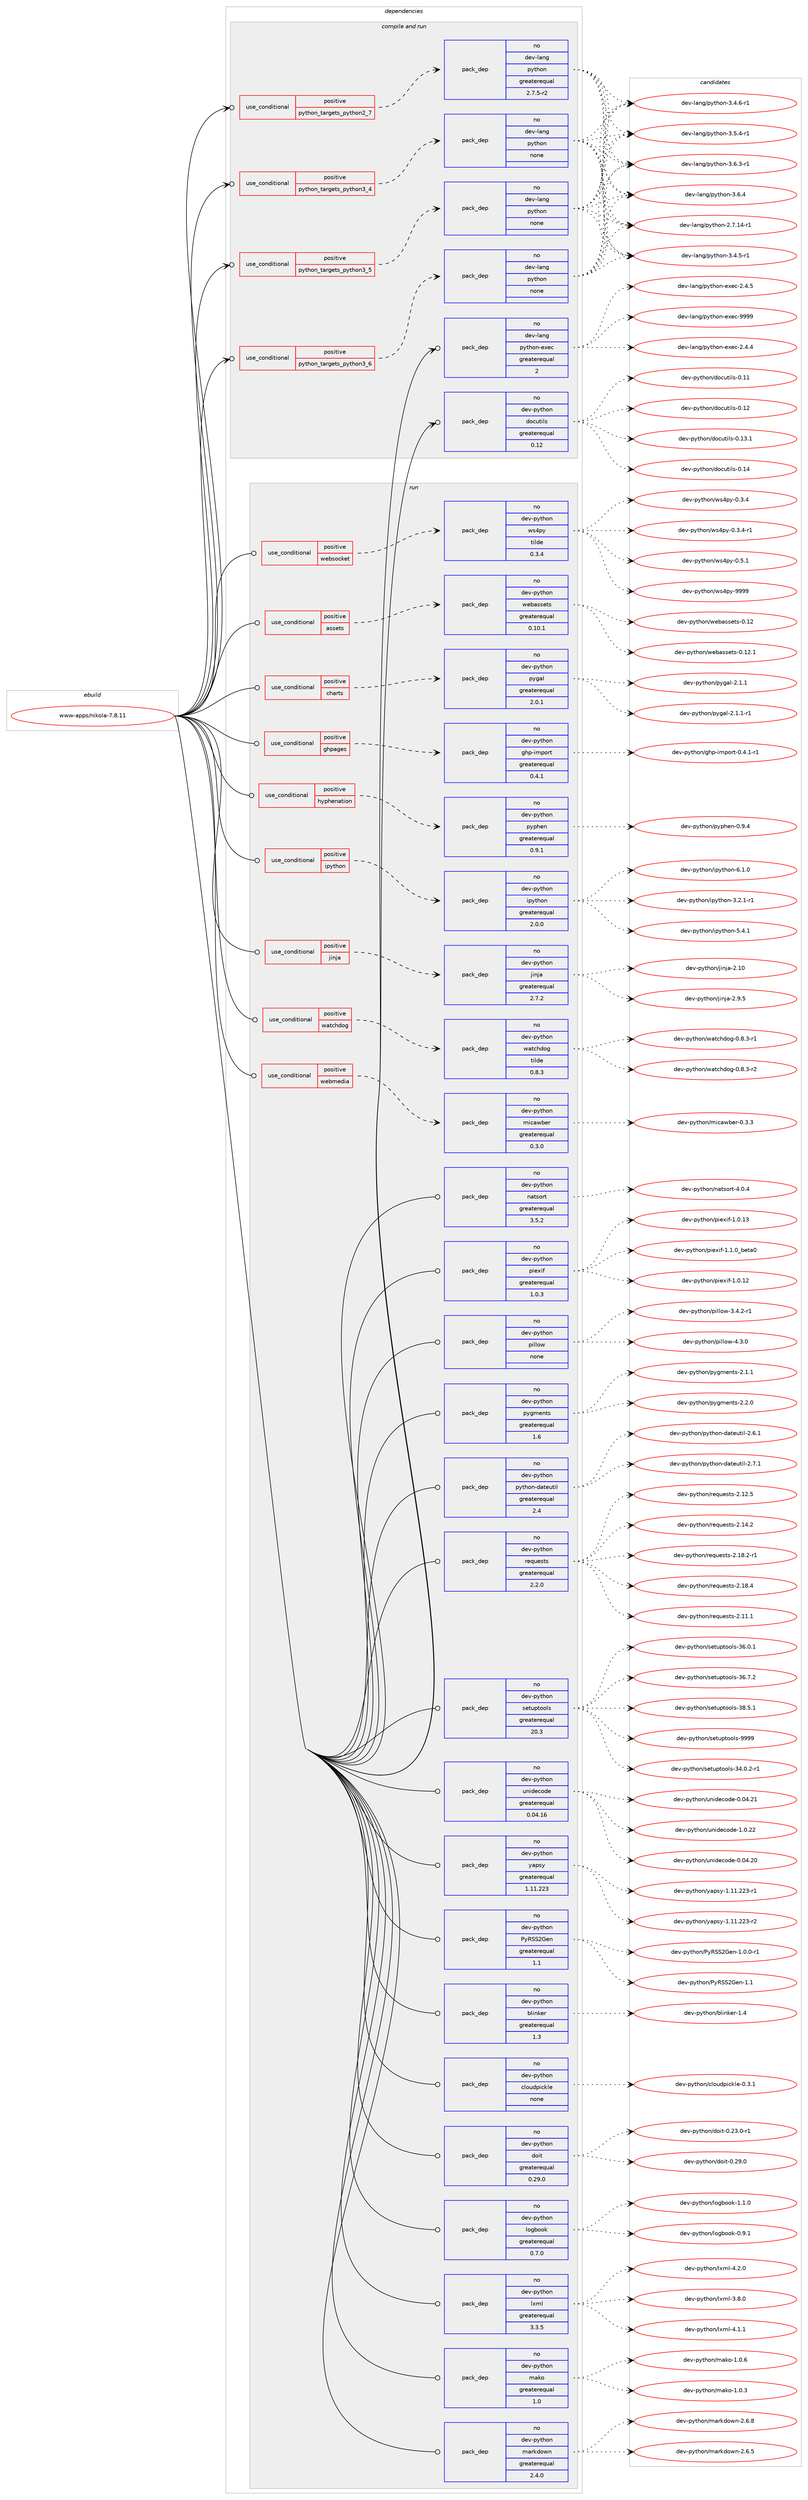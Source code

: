 digraph prolog {

# *************
# Graph options
# *************

newrank=true;
concentrate=true;
compound=true;
graph [rankdir=LR,fontname=Helvetica,fontsize=10,ranksep=1.5];#, ranksep=2.5, nodesep=0.2];
edge  [arrowhead=vee];
node  [fontname=Helvetica,fontsize=10];

# **********
# The ebuild
# **********

subgraph cluster_leftcol {
color=gray;
rank=same;
label=<<i>ebuild</i>>;
id [label="www-apps/nikola-7.8.11", color=red, width=4, href="../www-apps/nikola-7.8.11.svg"];
}

# ****************
# The dependencies
# ****************

subgraph cluster_midcol {
color=gray;
label=<<i>dependencies</i>>;
subgraph cluster_compile {
fillcolor="#eeeeee";
style=filled;
label=<<i>compile</i>>;
}
subgraph cluster_compileandrun {
fillcolor="#eeeeee";
style=filled;
label=<<i>compile and run</i>>;
subgraph cond813 {
dependency7342 [label=<<TABLE BORDER="0" CELLBORDER="1" CELLSPACING="0" CELLPADDING="4"><TR><TD ROWSPAN="3" CELLPADDING="10">use_conditional</TD></TR><TR><TD>positive</TD></TR><TR><TD>python_targets_python2_7</TD></TR></TABLE>>, shape=none, color=red];
subgraph pack6453 {
dependency7343 [label=<<TABLE BORDER="0" CELLBORDER="1" CELLSPACING="0" CELLPADDING="4" WIDTH="220"><TR><TD ROWSPAN="6" CELLPADDING="30">pack_dep</TD></TR><TR><TD WIDTH="110">no</TD></TR><TR><TD>dev-lang</TD></TR><TR><TD>python</TD></TR><TR><TD>greaterequal</TD></TR><TR><TD>2.7.5-r2</TD></TR></TABLE>>, shape=none, color=blue];
}
dependency7342:e -> dependency7343:w [weight=20,style="dashed",arrowhead="vee"];
}
id:e -> dependency7342:w [weight=20,style="solid",arrowhead="odotvee"];
subgraph cond814 {
dependency7344 [label=<<TABLE BORDER="0" CELLBORDER="1" CELLSPACING="0" CELLPADDING="4"><TR><TD ROWSPAN="3" CELLPADDING="10">use_conditional</TD></TR><TR><TD>positive</TD></TR><TR><TD>python_targets_python3_4</TD></TR></TABLE>>, shape=none, color=red];
subgraph pack6454 {
dependency7345 [label=<<TABLE BORDER="0" CELLBORDER="1" CELLSPACING="0" CELLPADDING="4" WIDTH="220"><TR><TD ROWSPAN="6" CELLPADDING="30">pack_dep</TD></TR><TR><TD WIDTH="110">no</TD></TR><TR><TD>dev-lang</TD></TR><TR><TD>python</TD></TR><TR><TD>none</TD></TR><TR><TD></TD></TR></TABLE>>, shape=none, color=blue];
}
dependency7344:e -> dependency7345:w [weight=20,style="dashed",arrowhead="vee"];
}
id:e -> dependency7344:w [weight=20,style="solid",arrowhead="odotvee"];
subgraph cond815 {
dependency7346 [label=<<TABLE BORDER="0" CELLBORDER="1" CELLSPACING="0" CELLPADDING="4"><TR><TD ROWSPAN="3" CELLPADDING="10">use_conditional</TD></TR><TR><TD>positive</TD></TR><TR><TD>python_targets_python3_5</TD></TR></TABLE>>, shape=none, color=red];
subgraph pack6455 {
dependency7347 [label=<<TABLE BORDER="0" CELLBORDER="1" CELLSPACING="0" CELLPADDING="4" WIDTH="220"><TR><TD ROWSPAN="6" CELLPADDING="30">pack_dep</TD></TR><TR><TD WIDTH="110">no</TD></TR><TR><TD>dev-lang</TD></TR><TR><TD>python</TD></TR><TR><TD>none</TD></TR><TR><TD></TD></TR></TABLE>>, shape=none, color=blue];
}
dependency7346:e -> dependency7347:w [weight=20,style="dashed",arrowhead="vee"];
}
id:e -> dependency7346:w [weight=20,style="solid",arrowhead="odotvee"];
subgraph cond816 {
dependency7348 [label=<<TABLE BORDER="0" CELLBORDER="1" CELLSPACING="0" CELLPADDING="4"><TR><TD ROWSPAN="3" CELLPADDING="10">use_conditional</TD></TR><TR><TD>positive</TD></TR><TR><TD>python_targets_python3_6</TD></TR></TABLE>>, shape=none, color=red];
subgraph pack6456 {
dependency7349 [label=<<TABLE BORDER="0" CELLBORDER="1" CELLSPACING="0" CELLPADDING="4" WIDTH="220"><TR><TD ROWSPAN="6" CELLPADDING="30">pack_dep</TD></TR><TR><TD WIDTH="110">no</TD></TR><TR><TD>dev-lang</TD></TR><TR><TD>python</TD></TR><TR><TD>none</TD></TR><TR><TD></TD></TR></TABLE>>, shape=none, color=blue];
}
dependency7348:e -> dependency7349:w [weight=20,style="dashed",arrowhead="vee"];
}
id:e -> dependency7348:w [weight=20,style="solid",arrowhead="odotvee"];
subgraph pack6457 {
dependency7350 [label=<<TABLE BORDER="0" CELLBORDER="1" CELLSPACING="0" CELLPADDING="4" WIDTH="220"><TR><TD ROWSPAN="6" CELLPADDING="30">pack_dep</TD></TR><TR><TD WIDTH="110">no</TD></TR><TR><TD>dev-lang</TD></TR><TR><TD>python-exec</TD></TR><TR><TD>greaterequal</TD></TR><TR><TD>2</TD></TR></TABLE>>, shape=none, color=blue];
}
id:e -> dependency7350:w [weight=20,style="solid",arrowhead="odotvee"];
subgraph pack6458 {
dependency7351 [label=<<TABLE BORDER="0" CELLBORDER="1" CELLSPACING="0" CELLPADDING="4" WIDTH="220"><TR><TD ROWSPAN="6" CELLPADDING="30">pack_dep</TD></TR><TR><TD WIDTH="110">no</TD></TR><TR><TD>dev-python</TD></TR><TR><TD>docutils</TD></TR><TR><TD>greaterequal</TD></TR><TR><TD>0.12</TD></TR></TABLE>>, shape=none, color=blue];
}
id:e -> dependency7351:w [weight=20,style="solid",arrowhead="odotvee"];
}
subgraph cluster_run {
fillcolor="#eeeeee";
style=filled;
label=<<i>run</i>>;
subgraph cond817 {
dependency7352 [label=<<TABLE BORDER="0" CELLBORDER="1" CELLSPACING="0" CELLPADDING="4"><TR><TD ROWSPAN="3" CELLPADDING="10">use_conditional</TD></TR><TR><TD>positive</TD></TR><TR><TD>assets</TD></TR></TABLE>>, shape=none, color=red];
subgraph pack6459 {
dependency7353 [label=<<TABLE BORDER="0" CELLBORDER="1" CELLSPACING="0" CELLPADDING="4" WIDTH="220"><TR><TD ROWSPAN="6" CELLPADDING="30">pack_dep</TD></TR><TR><TD WIDTH="110">no</TD></TR><TR><TD>dev-python</TD></TR><TR><TD>webassets</TD></TR><TR><TD>greaterequal</TD></TR><TR><TD>0.10.1</TD></TR></TABLE>>, shape=none, color=blue];
}
dependency7352:e -> dependency7353:w [weight=20,style="dashed",arrowhead="vee"];
}
id:e -> dependency7352:w [weight=20,style="solid",arrowhead="odot"];
subgraph cond818 {
dependency7354 [label=<<TABLE BORDER="0" CELLBORDER="1" CELLSPACING="0" CELLPADDING="4"><TR><TD ROWSPAN="3" CELLPADDING="10">use_conditional</TD></TR><TR><TD>positive</TD></TR><TR><TD>charts</TD></TR></TABLE>>, shape=none, color=red];
subgraph pack6460 {
dependency7355 [label=<<TABLE BORDER="0" CELLBORDER="1" CELLSPACING="0" CELLPADDING="4" WIDTH="220"><TR><TD ROWSPAN="6" CELLPADDING="30">pack_dep</TD></TR><TR><TD WIDTH="110">no</TD></TR><TR><TD>dev-python</TD></TR><TR><TD>pygal</TD></TR><TR><TD>greaterequal</TD></TR><TR><TD>2.0.1</TD></TR></TABLE>>, shape=none, color=blue];
}
dependency7354:e -> dependency7355:w [weight=20,style="dashed",arrowhead="vee"];
}
id:e -> dependency7354:w [weight=20,style="solid",arrowhead="odot"];
subgraph cond819 {
dependency7356 [label=<<TABLE BORDER="0" CELLBORDER="1" CELLSPACING="0" CELLPADDING="4"><TR><TD ROWSPAN="3" CELLPADDING="10">use_conditional</TD></TR><TR><TD>positive</TD></TR><TR><TD>ghpages</TD></TR></TABLE>>, shape=none, color=red];
subgraph pack6461 {
dependency7357 [label=<<TABLE BORDER="0" CELLBORDER="1" CELLSPACING="0" CELLPADDING="4" WIDTH="220"><TR><TD ROWSPAN="6" CELLPADDING="30">pack_dep</TD></TR><TR><TD WIDTH="110">no</TD></TR><TR><TD>dev-python</TD></TR><TR><TD>ghp-import</TD></TR><TR><TD>greaterequal</TD></TR><TR><TD>0.4.1</TD></TR></TABLE>>, shape=none, color=blue];
}
dependency7356:e -> dependency7357:w [weight=20,style="dashed",arrowhead="vee"];
}
id:e -> dependency7356:w [weight=20,style="solid",arrowhead="odot"];
subgraph cond820 {
dependency7358 [label=<<TABLE BORDER="0" CELLBORDER="1" CELLSPACING="0" CELLPADDING="4"><TR><TD ROWSPAN="3" CELLPADDING="10">use_conditional</TD></TR><TR><TD>positive</TD></TR><TR><TD>hyphenation</TD></TR></TABLE>>, shape=none, color=red];
subgraph pack6462 {
dependency7359 [label=<<TABLE BORDER="0" CELLBORDER="1" CELLSPACING="0" CELLPADDING="4" WIDTH="220"><TR><TD ROWSPAN="6" CELLPADDING="30">pack_dep</TD></TR><TR><TD WIDTH="110">no</TD></TR><TR><TD>dev-python</TD></TR><TR><TD>pyphen</TD></TR><TR><TD>greaterequal</TD></TR><TR><TD>0.9.1</TD></TR></TABLE>>, shape=none, color=blue];
}
dependency7358:e -> dependency7359:w [weight=20,style="dashed",arrowhead="vee"];
}
id:e -> dependency7358:w [weight=20,style="solid",arrowhead="odot"];
subgraph cond821 {
dependency7360 [label=<<TABLE BORDER="0" CELLBORDER="1" CELLSPACING="0" CELLPADDING="4"><TR><TD ROWSPAN="3" CELLPADDING="10">use_conditional</TD></TR><TR><TD>positive</TD></TR><TR><TD>ipython</TD></TR></TABLE>>, shape=none, color=red];
subgraph pack6463 {
dependency7361 [label=<<TABLE BORDER="0" CELLBORDER="1" CELLSPACING="0" CELLPADDING="4" WIDTH="220"><TR><TD ROWSPAN="6" CELLPADDING="30">pack_dep</TD></TR><TR><TD WIDTH="110">no</TD></TR><TR><TD>dev-python</TD></TR><TR><TD>ipython</TD></TR><TR><TD>greaterequal</TD></TR><TR><TD>2.0.0</TD></TR></TABLE>>, shape=none, color=blue];
}
dependency7360:e -> dependency7361:w [weight=20,style="dashed",arrowhead="vee"];
}
id:e -> dependency7360:w [weight=20,style="solid",arrowhead="odot"];
subgraph cond822 {
dependency7362 [label=<<TABLE BORDER="0" CELLBORDER="1" CELLSPACING="0" CELLPADDING="4"><TR><TD ROWSPAN="3" CELLPADDING="10">use_conditional</TD></TR><TR><TD>positive</TD></TR><TR><TD>jinja</TD></TR></TABLE>>, shape=none, color=red];
subgraph pack6464 {
dependency7363 [label=<<TABLE BORDER="0" CELLBORDER="1" CELLSPACING="0" CELLPADDING="4" WIDTH="220"><TR><TD ROWSPAN="6" CELLPADDING="30">pack_dep</TD></TR><TR><TD WIDTH="110">no</TD></TR><TR><TD>dev-python</TD></TR><TR><TD>jinja</TD></TR><TR><TD>greaterequal</TD></TR><TR><TD>2.7.2</TD></TR></TABLE>>, shape=none, color=blue];
}
dependency7362:e -> dependency7363:w [weight=20,style="dashed",arrowhead="vee"];
}
id:e -> dependency7362:w [weight=20,style="solid",arrowhead="odot"];
subgraph cond823 {
dependency7364 [label=<<TABLE BORDER="0" CELLBORDER="1" CELLSPACING="0" CELLPADDING="4"><TR><TD ROWSPAN="3" CELLPADDING="10">use_conditional</TD></TR><TR><TD>positive</TD></TR><TR><TD>watchdog</TD></TR></TABLE>>, shape=none, color=red];
subgraph pack6465 {
dependency7365 [label=<<TABLE BORDER="0" CELLBORDER="1" CELLSPACING="0" CELLPADDING="4" WIDTH="220"><TR><TD ROWSPAN="6" CELLPADDING="30">pack_dep</TD></TR><TR><TD WIDTH="110">no</TD></TR><TR><TD>dev-python</TD></TR><TR><TD>watchdog</TD></TR><TR><TD>tilde</TD></TR><TR><TD>0.8.3</TD></TR></TABLE>>, shape=none, color=blue];
}
dependency7364:e -> dependency7365:w [weight=20,style="dashed",arrowhead="vee"];
}
id:e -> dependency7364:w [weight=20,style="solid",arrowhead="odot"];
subgraph cond824 {
dependency7366 [label=<<TABLE BORDER="0" CELLBORDER="1" CELLSPACING="0" CELLPADDING="4"><TR><TD ROWSPAN="3" CELLPADDING="10">use_conditional</TD></TR><TR><TD>positive</TD></TR><TR><TD>webmedia</TD></TR></TABLE>>, shape=none, color=red];
subgraph pack6466 {
dependency7367 [label=<<TABLE BORDER="0" CELLBORDER="1" CELLSPACING="0" CELLPADDING="4" WIDTH="220"><TR><TD ROWSPAN="6" CELLPADDING="30">pack_dep</TD></TR><TR><TD WIDTH="110">no</TD></TR><TR><TD>dev-python</TD></TR><TR><TD>micawber</TD></TR><TR><TD>greaterequal</TD></TR><TR><TD>0.3.0</TD></TR></TABLE>>, shape=none, color=blue];
}
dependency7366:e -> dependency7367:w [weight=20,style="dashed",arrowhead="vee"];
}
id:e -> dependency7366:w [weight=20,style="solid",arrowhead="odot"];
subgraph cond825 {
dependency7368 [label=<<TABLE BORDER="0" CELLBORDER="1" CELLSPACING="0" CELLPADDING="4"><TR><TD ROWSPAN="3" CELLPADDING="10">use_conditional</TD></TR><TR><TD>positive</TD></TR><TR><TD>websocket</TD></TR></TABLE>>, shape=none, color=red];
subgraph pack6467 {
dependency7369 [label=<<TABLE BORDER="0" CELLBORDER="1" CELLSPACING="0" CELLPADDING="4" WIDTH="220"><TR><TD ROWSPAN="6" CELLPADDING="30">pack_dep</TD></TR><TR><TD WIDTH="110">no</TD></TR><TR><TD>dev-python</TD></TR><TR><TD>ws4py</TD></TR><TR><TD>tilde</TD></TR><TR><TD>0.3.4</TD></TR></TABLE>>, shape=none, color=blue];
}
dependency7368:e -> dependency7369:w [weight=20,style="dashed",arrowhead="vee"];
}
id:e -> dependency7368:w [weight=20,style="solid",arrowhead="odot"];
subgraph pack6468 {
dependency7370 [label=<<TABLE BORDER="0" CELLBORDER="1" CELLSPACING="0" CELLPADDING="4" WIDTH="220"><TR><TD ROWSPAN="6" CELLPADDING="30">pack_dep</TD></TR><TR><TD WIDTH="110">no</TD></TR><TR><TD>dev-python</TD></TR><TR><TD>PyRSS2Gen</TD></TR><TR><TD>greaterequal</TD></TR><TR><TD>1.1</TD></TR></TABLE>>, shape=none, color=blue];
}
id:e -> dependency7370:w [weight=20,style="solid",arrowhead="odot"];
subgraph pack6469 {
dependency7371 [label=<<TABLE BORDER="0" CELLBORDER="1" CELLSPACING="0" CELLPADDING="4" WIDTH="220"><TR><TD ROWSPAN="6" CELLPADDING="30">pack_dep</TD></TR><TR><TD WIDTH="110">no</TD></TR><TR><TD>dev-python</TD></TR><TR><TD>blinker</TD></TR><TR><TD>greaterequal</TD></TR><TR><TD>1.3</TD></TR></TABLE>>, shape=none, color=blue];
}
id:e -> dependency7371:w [weight=20,style="solid",arrowhead="odot"];
subgraph pack6470 {
dependency7372 [label=<<TABLE BORDER="0" CELLBORDER="1" CELLSPACING="0" CELLPADDING="4" WIDTH="220"><TR><TD ROWSPAN="6" CELLPADDING="30">pack_dep</TD></TR><TR><TD WIDTH="110">no</TD></TR><TR><TD>dev-python</TD></TR><TR><TD>cloudpickle</TD></TR><TR><TD>none</TD></TR><TR><TD></TD></TR></TABLE>>, shape=none, color=blue];
}
id:e -> dependency7372:w [weight=20,style="solid",arrowhead="odot"];
subgraph pack6471 {
dependency7373 [label=<<TABLE BORDER="0" CELLBORDER="1" CELLSPACING="0" CELLPADDING="4" WIDTH="220"><TR><TD ROWSPAN="6" CELLPADDING="30">pack_dep</TD></TR><TR><TD WIDTH="110">no</TD></TR><TR><TD>dev-python</TD></TR><TR><TD>doit</TD></TR><TR><TD>greaterequal</TD></TR><TR><TD>0.29.0</TD></TR></TABLE>>, shape=none, color=blue];
}
id:e -> dependency7373:w [weight=20,style="solid",arrowhead="odot"];
subgraph pack6472 {
dependency7374 [label=<<TABLE BORDER="0" CELLBORDER="1" CELLSPACING="0" CELLPADDING="4" WIDTH="220"><TR><TD ROWSPAN="6" CELLPADDING="30">pack_dep</TD></TR><TR><TD WIDTH="110">no</TD></TR><TR><TD>dev-python</TD></TR><TR><TD>logbook</TD></TR><TR><TD>greaterequal</TD></TR><TR><TD>0.7.0</TD></TR></TABLE>>, shape=none, color=blue];
}
id:e -> dependency7374:w [weight=20,style="solid",arrowhead="odot"];
subgraph pack6473 {
dependency7375 [label=<<TABLE BORDER="0" CELLBORDER="1" CELLSPACING="0" CELLPADDING="4" WIDTH="220"><TR><TD ROWSPAN="6" CELLPADDING="30">pack_dep</TD></TR><TR><TD WIDTH="110">no</TD></TR><TR><TD>dev-python</TD></TR><TR><TD>lxml</TD></TR><TR><TD>greaterequal</TD></TR><TR><TD>3.3.5</TD></TR></TABLE>>, shape=none, color=blue];
}
id:e -> dependency7375:w [weight=20,style="solid",arrowhead="odot"];
subgraph pack6474 {
dependency7376 [label=<<TABLE BORDER="0" CELLBORDER="1" CELLSPACING="0" CELLPADDING="4" WIDTH="220"><TR><TD ROWSPAN="6" CELLPADDING="30">pack_dep</TD></TR><TR><TD WIDTH="110">no</TD></TR><TR><TD>dev-python</TD></TR><TR><TD>mako</TD></TR><TR><TD>greaterequal</TD></TR><TR><TD>1.0</TD></TR></TABLE>>, shape=none, color=blue];
}
id:e -> dependency7376:w [weight=20,style="solid",arrowhead="odot"];
subgraph pack6475 {
dependency7377 [label=<<TABLE BORDER="0" CELLBORDER="1" CELLSPACING="0" CELLPADDING="4" WIDTH="220"><TR><TD ROWSPAN="6" CELLPADDING="30">pack_dep</TD></TR><TR><TD WIDTH="110">no</TD></TR><TR><TD>dev-python</TD></TR><TR><TD>markdown</TD></TR><TR><TD>greaterequal</TD></TR><TR><TD>2.4.0</TD></TR></TABLE>>, shape=none, color=blue];
}
id:e -> dependency7377:w [weight=20,style="solid",arrowhead="odot"];
subgraph pack6476 {
dependency7378 [label=<<TABLE BORDER="0" CELLBORDER="1" CELLSPACING="0" CELLPADDING="4" WIDTH="220"><TR><TD ROWSPAN="6" CELLPADDING="30">pack_dep</TD></TR><TR><TD WIDTH="110">no</TD></TR><TR><TD>dev-python</TD></TR><TR><TD>natsort</TD></TR><TR><TD>greaterequal</TD></TR><TR><TD>3.5.2</TD></TR></TABLE>>, shape=none, color=blue];
}
id:e -> dependency7378:w [weight=20,style="solid",arrowhead="odot"];
subgraph pack6477 {
dependency7379 [label=<<TABLE BORDER="0" CELLBORDER="1" CELLSPACING="0" CELLPADDING="4" WIDTH="220"><TR><TD ROWSPAN="6" CELLPADDING="30">pack_dep</TD></TR><TR><TD WIDTH="110">no</TD></TR><TR><TD>dev-python</TD></TR><TR><TD>piexif</TD></TR><TR><TD>greaterequal</TD></TR><TR><TD>1.0.3</TD></TR></TABLE>>, shape=none, color=blue];
}
id:e -> dependency7379:w [weight=20,style="solid",arrowhead="odot"];
subgraph pack6478 {
dependency7380 [label=<<TABLE BORDER="0" CELLBORDER="1" CELLSPACING="0" CELLPADDING="4" WIDTH="220"><TR><TD ROWSPAN="6" CELLPADDING="30">pack_dep</TD></TR><TR><TD WIDTH="110">no</TD></TR><TR><TD>dev-python</TD></TR><TR><TD>pillow</TD></TR><TR><TD>none</TD></TR><TR><TD></TD></TR></TABLE>>, shape=none, color=blue];
}
id:e -> dependency7380:w [weight=20,style="solid",arrowhead="odot"];
subgraph pack6479 {
dependency7381 [label=<<TABLE BORDER="0" CELLBORDER="1" CELLSPACING="0" CELLPADDING="4" WIDTH="220"><TR><TD ROWSPAN="6" CELLPADDING="30">pack_dep</TD></TR><TR><TD WIDTH="110">no</TD></TR><TR><TD>dev-python</TD></TR><TR><TD>pygments</TD></TR><TR><TD>greaterequal</TD></TR><TR><TD>1.6</TD></TR></TABLE>>, shape=none, color=blue];
}
id:e -> dependency7381:w [weight=20,style="solid",arrowhead="odot"];
subgraph pack6480 {
dependency7382 [label=<<TABLE BORDER="0" CELLBORDER="1" CELLSPACING="0" CELLPADDING="4" WIDTH="220"><TR><TD ROWSPAN="6" CELLPADDING="30">pack_dep</TD></TR><TR><TD WIDTH="110">no</TD></TR><TR><TD>dev-python</TD></TR><TR><TD>python-dateutil</TD></TR><TR><TD>greaterequal</TD></TR><TR><TD>2.4</TD></TR></TABLE>>, shape=none, color=blue];
}
id:e -> dependency7382:w [weight=20,style="solid",arrowhead="odot"];
subgraph pack6481 {
dependency7383 [label=<<TABLE BORDER="0" CELLBORDER="1" CELLSPACING="0" CELLPADDING="4" WIDTH="220"><TR><TD ROWSPAN="6" CELLPADDING="30">pack_dep</TD></TR><TR><TD WIDTH="110">no</TD></TR><TR><TD>dev-python</TD></TR><TR><TD>requests</TD></TR><TR><TD>greaterequal</TD></TR><TR><TD>2.2.0</TD></TR></TABLE>>, shape=none, color=blue];
}
id:e -> dependency7383:w [weight=20,style="solid",arrowhead="odot"];
subgraph pack6482 {
dependency7384 [label=<<TABLE BORDER="0" CELLBORDER="1" CELLSPACING="0" CELLPADDING="4" WIDTH="220"><TR><TD ROWSPAN="6" CELLPADDING="30">pack_dep</TD></TR><TR><TD WIDTH="110">no</TD></TR><TR><TD>dev-python</TD></TR><TR><TD>setuptools</TD></TR><TR><TD>greaterequal</TD></TR><TR><TD>20.3</TD></TR></TABLE>>, shape=none, color=blue];
}
id:e -> dependency7384:w [weight=20,style="solid",arrowhead="odot"];
subgraph pack6483 {
dependency7385 [label=<<TABLE BORDER="0" CELLBORDER="1" CELLSPACING="0" CELLPADDING="4" WIDTH="220"><TR><TD ROWSPAN="6" CELLPADDING="30">pack_dep</TD></TR><TR><TD WIDTH="110">no</TD></TR><TR><TD>dev-python</TD></TR><TR><TD>unidecode</TD></TR><TR><TD>greaterequal</TD></TR><TR><TD>0.04.16</TD></TR></TABLE>>, shape=none, color=blue];
}
id:e -> dependency7385:w [weight=20,style="solid",arrowhead="odot"];
subgraph pack6484 {
dependency7386 [label=<<TABLE BORDER="0" CELLBORDER="1" CELLSPACING="0" CELLPADDING="4" WIDTH="220"><TR><TD ROWSPAN="6" CELLPADDING="30">pack_dep</TD></TR><TR><TD WIDTH="110">no</TD></TR><TR><TD>dev-python</TD></TR><TR><TD>yapsy</TD></TR><TR><TD>greaterequal</TD></TR><TR><TD>1.11.223</TD></TR></TABLE>>, shape=none, color=blue];
}
id:e -> dependency7386:w [weight=20,style="solid",arrowhead="odot"];
}
}

# **************
# The candidates
# **************

subgraph cluster_choices {
rank=same;
color=gray;
label=<<i>candidates</i>>;

subgraph choice6453 {
color=black;
nodesep=1;
choice100101118451089711010347112121116104111110455046554649524511449 [label="dev-lang/python-2.7.14-r1", color=red, width=4,href="../dev-lang/python-2.7.14-r1.svg"];
choice1001011184510897110103471121211161041111104551465246534511449 [label="dev-lang/python-3.4.5-r1", color=red, width=4,href="../dev-lang/python-3.4.5-r1.svg"];
choice1001011184510897110103471121211161041111104551465246544511449 [label="dev-lang/python-3.4.6-r1", color=red, width=4,href="../dev-lang/python-3.4.6-r1.svg"];
choice1001011184510897110103471121211161041111104551465346524511449 [label="dev-lang/python-3.5.4-r1", color=red, width=4,href="../dev-lang/python-3.5.4-r1.svg"];
choice1001011184510897110103471121211161041111104551465446514511449 [label="dev-lang/python-3.6.3-r1", color=red, width=4,href="../dev-lang/python-3.6.3-r1.svg"];
choice100101118451089711010347112121116104111110455146544652 [label="dev-lang/python-3.6.4", color=red, width=4,href="../dev-lang/python-3.6.4.svg"];
dependency7343:e -> choice100101118451089711010347112121116104111110455046554649524511449:w [style=dotted,weight="100"];
dependency7343:e -> choice1001011184510897110103471121211161041111104551465246534511449:w [style=dotted,weight="100"];
dependency7343:e -> choice1001011184510897110103471121211161041111104551465246544511449:w [style=dotted,weight="100"];
dependency7343:e -> choice1001011184510897110103471121211161041111104551465346524511449:w [style=dotted,weight="100"];
dependency7343:e -> choice1001011184510897110103471121211161041111104551465446514511449:w [style=dotted,weight="100"];
dependency7343:e -> choice100101118451089711010347112121116104111110455146544652:w [style=dotted,weight="100"];
}
subgraph choice6454 {
color=black;
nodesep=1;
choice100101118451089711010347112121116104111110455046554649524511449 [label="dev-lang/python-2.7.14-r1", color=red, width=4,href="../dev-lang/python-2.7.14-r1.svg"];
choice1001011184510897110103471121211161041111104551465246534511449 [label="dev-lang/python-3.4.5-r1", color=red, width=4,href="../dev-lang/python-3.4.5-r1.svg"];
choice1001011184510897110103471121211161041111104551465246544511449 [label="dev-lang/python-3.4.6-r1", color=red, width=4,href="../dev-lang/python-3.4.6-r1.svg"];
choice1001011184510897110103471121211161041111104551465346524511449 [label="dev-lang/python-3.5.4-r1", color=red, width=4,href="../dev-lang/python-3.5.4-r1.svg"];
choice1001011184510897110103471121211161041111104551465446514511449 [label="dev-lang/python-3.6.3-r1", color=red, width=4,href="../dev-lang/python-3.6.3-r1.svg"];
choice100101118451089711010347112121116104111110455146544652 [label="dev-lang/python-3.6.4", color=red, width=4,href="../dev-lang/python-3.6.4.svg"];
dependency7345:e -> choice100101118451089711010347112121116104111110455046554649524511449:w [style=dotted,weight="100"];
dependency7345:e -> choice1001011184510897110103471121211161041111104551465246534511449:w [style=dotted,weight="100"];
dependency7345:e -> choice1001011184510897110103471121211161041111104551465246544511449:w [style=dotted,weight="100"];
dependency7345:e -> choice1001011184510897110103471121211161041111104551465346524511449:w [style=dotted,weight="100"];
dependency7345:e -> choice1001011184510897110103471121211161041111104551465446514511449:w [style=dotted,weight="100"];
dependency7345:e -> choice100101118451089711010347112121116104111110455146544652:w [style=dotted,weight="100"];
}
subgraph choice6455 {
color=black;
nodesep=1;
choice100101118451089711010347112121116104111110455046554649524511449 [label="dev-lang/python-2.7.14-r1", color=red, width=4,href="../dev-lang/python-2.7.14-r1.svg"];
choice1001011184510897110103471121211161041111104551465246534511449 [label="dev-lang/python-3.4.5-r1", color=red, width=4,href="../dev-lang/python-3.4.5-r1.svg"];
choice1001011184510897110103471121211161041111104551465246544511449 [label="dev-lang/python-3.4.6-r1", color=red, width=4,href="../dev-lang/python-3.4.6-r1.svg"];
choice1001011184510897110103471121211161041111104551465346524511449 [label="dev-lang/python-3.5.4-r1", color=red, width=4,href="../dev-lang/python-3.5.4-r1.svg"];
choice1001011184510897110103471121211161041111104551465446514511449 [label="dev-lang/python-3.6.3-r1", color=red, width=4,href="../dev-lang/python-3.6.3-r1.svg"];
choice100101118451089711010347112121116104111110455146544652 [label="dev-lang/python-3.6.4", color=red, width=4,href="../dev-lang/python-3.6.4.svg"];
dependency7347:e -> choice100101118451089711010347112121116104111110455046554649524511449:w [style=dotted,weight="100"];
dependency7347:e -> choice1001011184510897110103471121211161041111104551465246534511449:w [style=dotted,weight="100"];
dependency7347:e -> choice1001011184510897110103471121211161041111104551465246544511449:w [style=dotted,weight="100"];
dependency7347:e -> choice1001011184510897110103471121211161041111104551465346524511449:w [style=dotted,weight="100"];
dependency7347:e -> choice1001011184510897110103471121211161041111104551465446514511449:w [style=dotted,weight="100"];
dependency7347:e -> choice100101118451089711010347112121116104111110455146544652:w [style=dotted,weight="100"];
}
subgraph choice6456 {
color=black;
nodesep=1;
choice100101118451089711010347112121116104111110455046554649524511449 [label="dev-lang/python-2.7.14-r1", color=red, width=4,href="../dev-lang/python-2.7.14-r1.svg"];
choice1001011184510897110103471121211161041111104551465246534511449 [label="dev-lang/python-3.4.5-r1", color=red, width=4,href="../dev-lang/python-3.4.5-r1.svg"];
choice1001011184510897110103471121211161041111104551465246544511449 [label="dev-lang/python-3.4.6-r1", color=red, width=4,href="../dev-lang/python-3.4.6-r1.svg"];
choice1001011184510897110103471121211161041111104551465346524511449 [label="dev-lang/python-3.5.4-r1", color=red, width=4,href="../dev-lang/python-3.5.4-r1.svg"];
choice1001011184510897110103471121211161041111104551465446514511449 [label="dev-lang/python-3.6.3-r1", color=red, width=4,href="../dev-lang/python-3.6.3-r1.svg"];
choice100101118451089711010347112121116104111110455146544652 [label="dev-lang/python-3.6.4", color=red, width=4,href="../dev-lang/python-3.6.4.svg"];
dependency7349:e -> choice100101118451089711010347112121116104111110455046554649524511449:w [style=dotted,weight="100"];
dependency7349:e -> choice1001011184510897110103471121211161041111104551465246534511449:w [style=dotted,weight="100"];
dependency7349:e -> choice1001011184510897110103471121211161041111104551465246544511449:w [style=dotted,weight="100"];
dependency7349:e -> choice1001011184510897110103471121211161041111104551465346524511449:w [style=dotted,weight="100"];
dependency7349:e -> choice1001011184510897110103471121211161041111104551465446514511449:w [style=dotted,weight="100"];
dependency7349:e -> choice100101118451089711010347112121116104111110455146544652:w [style=dotted,weight="100"];
}
subgraph choice6457 {
color=black;
nodesep=1;
choice1001011184510897110103471121211161041111104510112010199455046524652 [label="dev-lang/python-exec-2.4.4", color=red, width=4,href="../dev-lang/python-exec-2.4.4.svg"];
choice1001011184510897110103471121211161041111104510112010199455046524653 [label="dev-lang/python-exec-2.4.5", color=red, width=4,href="../dev-lang/python-exec-2.4.5.svg"];
choice10010111845108971101034711212111610411111045101120101994557575757 [label="dev-lang/python-exec-9999", color=red, width=4,href="../dev-lang/python-exec-9999.svg"];
dependency7350:e -> choice1001011184510897110103471121211161041111104510112010199455046524652:w [style=dotted,weight="100"];
dependency7350:e -> choice1001011184510897110103471121211161041111104510112010199455046524653:w [style=dotted,weight="100"];
dependency7350:e -> choice10010111845108971101034711212111610411111045101120101994557575757:w [style=dotted,weight="100"];
}
subgraph choice6458 {
color=black;
nodesep=1;
choice1001011184511212111610411111047100111991171161051081154548464949 [label="dev-python/docutils-0.11", color=red, width=4,href="../dev-python/docutils-0.11.svg"];
choice1001011184511212111610411111047100111991171161051081154548464950 [label="dev-python/docutils-0.12", color=red, width=4,href="../dev-python/docutils-0.12.svg"];
choice10010111845112121116104111110471001119911711610510811545484649514649 [label="dev-python/docutils-0.13.1", color=red, width=4,href="../dev-python/docutils-0.13.1.svg"];
choice1001011184511212111610411111047100111991171161051081154548464952 [label="dev-python/docutils-0.14", color=red, width=4,href="../dev-python/docutils-0.14.svg"];
dependency7351:e -> choice1001011184511212111610411111047100111991171161051081154548464949:w [style=dotted,weight="100"];
dependency7351:e -> choice1001011184511212111610411111047100111991171161051081154548464950:w [style=dotted,weight="100"];
dependency7351:e -> choice10010111845112121116104111110471001119911711610510811545484649514649:w [style=dotted,weight="100"];
dependency7351:e -> choice1001011184511212111610411111047100111991171161051081154548464952:w [style=dotted,weight="100"];
}
subgraph choice6459 {
color=black;
nodesep=1;
choice100101118451121211161041111104711910198971151151011161154548464950 [label="dev-python/webassets-0.12", color=red, width=4,href="../dev-python/webassets-0.12.svg"];
choice1001011184511212111610411111047119101989711511510111611545484649504649 [label="dev-python/webassets-0.12.1", color=red, width=4,href="../dev-python/webassets-0.12.1.svg"];
dependency7353:e -> choice100101118451121211161041111104711910198971151151011161154548464950:w [style=dotted,weight="100"];
dependency7353:e -> choice1001011184511212111610411111047119101989711511510111611545484649504649:w [style=dotted,weight="100"];
}
subgraph choice6460 {
color=black;
nodesep=1;
choice100101118451121211161041111104711212110397108455046494649 [label="dev-python/pygal-2.1.1", color=red, width=4,href="../dev-python/pygal-2.1.1.svg"];
choice1001011184511212111610411111047112121103971084550464946494511449 [label="dev-python/pygal-2.1.1-r1", color=red, width=4,href="../dev-python/pygal-2.1.1-r1.svg"];
dependency7355:e -> choice100101118451121211161041111104711212110397108455046494649:w [style=dotted,weight="100"];
dependency7355:e -> choice1001011184511212111610411111047112121103971084550464946494511449:w [style=dotted,weight="100"];
}
subgraph choice6461 {
color=black;
nodesep=1;
choice1001011184511212111610411111047103104112451051091121111141164548465246494511449 [label="dev-python/ghp-import-0.4.1-r1", color=red, width=4,href="../dev-python/ghp-import-0.4.1-r1.svg"];
dependency7357:e -> choice1001011184511212111610411111047103104112451051091121111141164548465246494511449:w [style=dotted,weight="100"];
}
subgraph choice6462 {
color=black;
nodesep=1;
choice1001011184511212111610411111047112121112104101110454846574652 [label="dev-python/pyphen-0.9.4", color=red, width=4,href="../dev-python/pyphen-0.9.4.svg"];
dependency7359:e -> choice1001011184511212111610411111047112121112104101110454846574652:w [style=dotted,weight="100"];
}
subgraph choice6463 {
color=black;
nodesep=1;
choice10010111845112121116104111110471051121211161041111104551465046494511449 [label="dev-python/ipython-3.2.1-r1", color=red, width=4,href="../dev-python/ipython-3.2.1-r1.svg"];
choice1001011184511212111610411111047105112121116104111110455346524649 [label="dev-python/ipython-5.4.1", color=red, width=4,href="../dev-python/ipython-5.4.1.svg"];
choice1001011184511212111610411111047105112121116104111110455446494648 [label="dev-python/ipython-6.1.0", color=red, width=4,href="../dev-python/ipython-6.1.0.svg"];
dependency7361:e -> choice10010111845112121116104111110471051121211161041111104551465046494511449:w [style=dotted,weight="100"];
dependency7361:e -> choice1001011184511212111610411111047105112121116104111110455346524649:w [style=dotted,weight="100"];
dependency7361:e -> choice1001011184511212111610411111047105112121116104111110455446494648:w [style=dotted,weight="100"];
}
subgraph choice6464 {
color=black;
nodesep=1;
choice1001011184511212111610411111047106105110106974550464948 [label="dev-python/jinja-2.10", color=red, width=4,href="../dev-python/jinja-2.10.svg"];
choice100101118451121211161041111104710610511010697455046574653 [label="dev-python/jinja-2.9.5", color=red, width=4,href="../dev-python/jinja-2.9.5.svg"];
dependency7363:e -> choice1001011184511212111610411111047106105110106974550464948:w [style=dotted,weight="100"];
dependency7363:e -> choice100101118451121211161041111104710610511010697455046574653:w [style=dotted,weight="100"];
}
subgraph choice6465 {
color=black;
nodesep=1;
choice100101118451121211161041111104711997116991041001111034548465646514511449 [label="dev-python/watchdog-0.8.3-r1", color=red, width=4,href="../dev-python/watchdog-0.8.3-r1.svg"];
choice100101118451121211161041111104711997116991041001111034548465646514511450 [label="dev-python/watchdog-0.8.3-r2", color=red, width=4,href="../dev-python/watchdog-0.8.3-r2.svg"];
dependency7365:e -> choice100101118451121211161041111104711997116991041001111034548465646514511449:w [style=dotted,weight="100"];
dependency7365:e -> choice100101118451121211161041111104711997116991041001111034548465646514511450:w [style=dotted,weight="100"];
}
subgraph choice6466 {
color=black;
nodesep=1;
choice1001011184511212111610411111047109105999711998101114454846514651 [label="dev-python/micawber-0.3.3", color=red, width=4,href="../dev-python/micawber-0.3.3.svg"];
dependency7367:e -> choice1001011184511212111610411111047109105999711998101114454846514651:w [style=dotted,weight="100"];
}
subgraph choice6467 {
color=black;
nodesep=1;
choice100101118451121211161041111104711911552112121454846514652 [label="dev-python/ws4py-0.3.4", color=red, width=4,href="../dev-python/ws4py-0.3.4.svg"];
choice1001011184511212111610411111047119115521121214548465146524511449 [label="dev-python/ws4py-0.3.4-r1", color=red, width=4,href="../dev-python/ws4py-0.3.4-r1.svg"];
choice100101118451121211161041111104711911552112121454846534649 [label="dev-python/ws4py-0.5.1", color=red, width=4,href="../dev-python/ws4py-0.5.1.svg"];
choice1001011184511212111610411111047119115521121214557575757 [label="dev-python/ws4py-9999", color=red, width=4,href="../dev-python/ws4py-9999.svg"];
dependency7369:e -> choice100101118451121211161041111104711911552112121454846514652:w [style=dotted,weight="100"];
dependency7369:e -> choice1001011184511212111610411111047119115521121214548465146524511449:w [style=dotted,weight="100"];
dependency7369:e -> choice100101118451121211161041111104711911552112121454846534649:w [style=dotted,weight="100"];
dependency7369:e -> choice1001011184511212111610411111047119115521121214557575757:w [style=dotted,weight="100"];
}
subgraph choice6468 {
color=black;
nodesep=1;
choice10010111845112121116104111110478012182838350711011104549464846484511449 [label="dev-python/PyRSS2Gen-1.0.0-r1", color=red, width=4,href="../dev-python/PyRSS2Gen-1.0.0-r1.svg"];
choice100101118451121211161041111104780121828383507110111045494649 [label="dev-python/PyRSS2Gen-1.1", color=red, width=4,href="../dev-python/PyRSS2Gen-1.1.svg"];
dependency7370:e -> choice10010111845112121116104111110478012182838350711011104549464846484511449:w [style=dotted,weight="100"];
dependency7370:e -> choice100101118451121211161041111104780121828383507110111045494649:w [style=dotted,weight="100"];
}
subgraph choice6469 {
color=black;
nodesep=1;
choice10010111845112121116104111110479810810511010710111445494652 [label="dev-python/blinker-1.4", color=red, width=4,href="../dev-python/blinker-1.4.svg"];
dependency7371:e -> choice10010111845112121116104111110479810810511010710111445494652:w [style=dotted,weight="100"];
}
subgraph choice6470 {
color=black;
nodesep=1;
choice10010111845112121116104111110479910811111710011210599107108101454846514649 [label="dev-python/cloudpickle-0.3.1", color=red, width=4,href="../dev-python/cloudpickle-0.3.1.svg"];
dependency7372:e -> choice10010111845112121116104111110479910811111710011210599107108101454846514649:w [style=dotted,weight="100"];
}
subgraph choice6471 {
color=black;
nodesep=1;
choice1001011184511212111610411111047100111105116454846505146484511449 [label="dev-python/doit-0.23.0-r1", color=red, width=4,href="../dev-python/doit-0.23.0-r1.svg"];
choice100101118451121211161041111104710011110511645484650574648 [label="dev-python/doit-0.29.0", color=red, width=4,href="../dev-python/doit-0.29.0.svg"];
dependency7373:e -> choice1001011184511212111610411111047100111105116454846505146484511449:w [style=dotted,weight="100"];
dependency7373:e -> choice100101118451121211161041111104710011110511645484650574648:w [style=dotted,weight="100"];
}
subgraph choice6472 {
color=black;
nodesep=1;
choice100101118451121211161041111104710811110398111111107454846574649 [label="dev-python/logbook-0.9.1", color=red, width=4,href="../dev-python/logbook-0.9.1.svg"];
choice100101118451121211161041111104710811110398111111107454946494648 [label="dev-python/logbook-1.1.0", color=red, width=4,href="../dev-python/logbook-1.1.0.svg"];
dependency7374:e -> choice100101118451121211161041111104710811110398111111107454846574649:w [style=dotted,weight="100"];
dependency7374:e -> choice100101118451121211161041111104710811110398111111107454946494648:w [style=dotted,weight="100"];
}
subgraph choice6473 {
color=black;
nodesep=1;
choice1001011184511212111610411111047108120109108455146564648 [label="dev-python/lxml-3.8.0", color=red, width=4,href="../dev-python/lxml-3.8.0.svg"];
choice1001011184511212111610411111047108120109108455246494649 [label="dev-python/lxml-4.1.1", color=red, width=4,href="../dev-python/lxml-4.1.1.svg"];
choice1001011184511212111610411111047108120109108455246504648 [label="dev-python/lxml-4.2.0", color=red, width=4,href="../dev-python/lxml-4.2.0.svg"];
dependency7375:e -> choice1001011184511212111610411111047108120109108455146564648:w [style=dotted,weight="100"];
dependency7375:e -> choice1001011184511212111610411111047108120109108455246494649:w [style=dotted,weight="100"];
dependency7375:e -> choice1001011184511212111610411111047108120109108455246504648:w [style=dotted,weight="100"];
}
subgraph choice6474 {
color=black;
nodesep=1;
choice100101118451121211161041111104710997107111454946484651 [label="dev-python/mako-1.0.3", color=red, width=4,href="../dev-python/mako-1.0.3.svg"];
choice100101118451121211161041111104710997107111454946484654 [label="dev-python/mako-1.0.6", color=red, width=4,href="../dev-python/mako-1.0.6.svg"];
dependency7376:e -> choice100101118451121211161041111104710997107111454946484651:w [style=dotted,weight="100"];
dependency7376:e -> choice100101118451121211161041111104710997107111454946484654:w [style=dotted,weight="100"];
}
subgraph choice6475 {
color=black;
nodesep=1;
choice100101118451121211161041111104710997114107100111119110455046544653 [label="dev-python/markdown-2.6.5", color=red, width=4,href="../dev-python/markdown-2.6.5.svg"];
choice100101118451121211161041111104710997114107100111119110455046544656 [label="dev-python/markdown-2.6.8", color=red, width=4,href="../dev-python/markdown-2.6.8.svg"];
dependency7377:e -> choice100101118451121211161041111104710997114107100111119110455046544653:w [style=dotted,weight="100"];
dependency7377:e -> choice100101118451121211161041111104710997114107100111119110455046544656:w [style=dotted,weight="100"];
}
subgraph choice6476 {
color=black;
nodesep=1;
choice100101118451121211161041111104711097116115111114116455246484652 [label="dev-python/natsort-4.0.4", color=red, width=4,href="../dev-python/natsort-4.0.4.svg"];
dependency7378:e -> choice100101118451121211161041111104711097116115111114116455246484652:w [style=dotted,weight="100"];
}
subgraph choice6477 {
color=black;
nodesep=1;
choice100101118451121211161041111104711210510112010510245494648464950 [label="dev-python/piexif-1.0.12", color=red, width=4,href="../dev-python/piexif-1.0.12.svg"];
choice100101118451121211161041111104711210510112010510245494648464951 [label="dev-python/piexif-1.0.13", color=red, width=4,href="../dev-python/piexif-1.0.13.svg"];
choice100101118451121211161041111104711210510112010510245494649464895981011169748 [label="dev-python/piexif-1.1.0_beta0", color=red, width=4,href="../dev-python/piexif-1.1.0_beta0.svg"];
dependency7379:e -> choice100101118451121211161041111104711210510112010510245494648464950:w [style=dotted,weight="100"];
dependency7379:e -> choice100101118451121211161041111104711210510112010510245494648464951:w [style=dotted,weight="100"];
dependency7379:e -> choice100101118451121211161041111104711210510112010510245494649464895981011169748:w [style=dotted,weight="100"];
}
subgraph choice6478 {
color=black;
nodesep=1;
choice10010111845112121116104111110471121051081081111194551465246504511449 [label="dev-python/pillow-3.4.2-r1", color=red, width=4,href="../dev-python/pillow-3.4.2-r1.svg"];
choice1001011184511212111610411111047112105108108111119455246514648 [label="dev-python/pillow-4.3.0", color=red, width=4,href="../dev-python/pillow-4.3.0.svg"];
dependency7380:e -> choice10010111845112121116104111110471121051081081111194551465246504511449:w [style=dotted,weight="100"];
dependency7380:e -> choice1001011184511212111610411111047112105108108111119455246514648:w [style=dotted,weight="100"];
}
subgraph choice6479 {
color=black;
nodesep=1;
choice1001011184511212111610411111047112121103109101110116115455046494649 [label="dev-python/pygments-2.1.1", color=red, width=4,href="../dev-python/pygments-2.1.1.svg"];
choice1001011184511212111610411111047112121103109101110116115455046504648 [label="dev-python/pygments-2.2.0", color=red, width=4,href="../dev-python/pygments-2.2.0.svg"];
dependency7381:e -> choice1001011184511212111610411111047112121103109101110116115455046494649:w [style=dotted,weight="100"];
dependency7381:e -> choice1001011184511212111610411111047112121103109101110116115455046504648:w [style=dotted,weight="100"];
}
subgraph choice6480 {
color=black;
nodesep=1;
choice10010111845112121116104111110471121211161041111104510097116101117116105108455046544649 [label="dev-python/python-dateutil-2.6.1", color=red, width=4,href="../dev-python/python-dateutil-2.6.1.svg"];
choice10010111845112121116104111110471121211161041111104510097116101117116105108455046554649 [label="dev-python/python-dateutil-2.7.1", color=red, width=4,href="../dev-python/python-dateutil-2.7.1.svg"];
dependency7382:e -> choice10010111845112121116104111110471121211161041111104510097116101117116105108455046544649:w [style=dotted,weight="100"];
dependency7382:e -> choice10010111845112121116104111110471121211161041111104510097116101117116105108455046554649:w [style=dotted,weight="100"];
}
subgraph choice6481 {
color=black;
nodesep=1;
choice100101118451121211161041111104711410111311710111511611545504649494649 [label="dev-python/requests-2.11.1", color=red, width=4,href="../dev-python/requests-2.11.1.svg"];
choice100101118451121211161041111104711410111311710111511611545504649504653 [label="dev-python/requests-2.12.5", color=red, width=4,href="../dev-python/requests-2.12.5.svg"];
choice100101118451121211161041111104711410111311710111511611545504649524650 [label="dev-python/requests-2.14.2", color=red, width=4,href="../dev-python/requests-2.14.2.svg"];
choice1001011184511212111610411111047114101113117101115116115455046495646504511449 [label="dev-python/requests-2.18.2-r1", color=red, width=4,href="../dev-python/requests-2.18.2-r1.svg"];
choice100101118451121211161041111104711410111311710111511611545504649564652 [label="dev-python/requests-2.18.4", color=red, width=4,href="../dev-python/requests-2.18.4.svg"];
dependency7383:e -> choice100101118451121211161041111104711410111311710111511611545504649494649:w [style=dotted,weight="100"];
dependency7383:e -> choice100101118451121211161041111104711410111311710111511611545504649504653:w [style=dotted,weight="100"];
dependency7383:e -> choice100101118451121211161041111104711410111311710111511611545504649524650:w [style=dotted,weight="100"];
dependency7383:e -> choice1001011184511212111610411111047114101113117101115116115455046495646504511449:w [style=dotted,weight="100"];
dependency7383:e -> choice100101118451121211161041111104711410111311710111511611545504649564652:w [style=dotted,weight="100"];
}
subgraph choice6482 {
color=black;
nodesep=1;
choice1001011184511212111610411111047115101116117112116111111108115455152464846504511449 [label="dev-python/setuptools-34.0.2-r1", color=red, width=4,href="../dev-python/setuptools-34.0.2-r1.svg"];
choice100101118451121211161041111104711510111611711211611111110811545515446484649 [label="dev-python/setuptools-36.0.1", color=red, width=4,href="../dev-python/setuptools-36.0.1.svg"];
choice100101118451121211161041111104711510111611711211611111110811545515446554650 [label="dev-python/setuptools-36.7.2", color=red, width=4,href="../dev-python/setuptools-36.7.2.svg"];
choice100101118451121211161041111104711510111611711211611111110811545515646534649 [label="dev-python/setuptools-38.5.1", color=red, width=4,href="../dev-python/setuptools-38.5.1.svg"];
choice10010111845112121116104111110471151011161171121161111111081154557575757 [label="dev-python/setuptools-9999", color=red, width=4,href="../dev-python/setuptools-9999.svg"];
dependency7384:e -> choice1001011184511212111610411111047115101116117112116111111108115455152464846504511449:w [style=dotted,weight="100"];
dependency7384:e -> choice100101118451121211161041111104711510111611711211611111110811545515446484649:w [style=dotted,weight="100"];
dependency7384:e -> choice100101118451121211161041111104711510111611711211611111110811545515446554650:w [style=dotted,weight="100"];
dependency7384:e -> choice100101118451121211161041111104711510111611711211611111110811545515646534649:w [style=dotted,weight="100"];
dependency7384:e -> choice10010111845112121116104111110471151011161171121161111111081154557575757:w [style=dotted,weight="100"];
}
subgraph choice6483 {
color=black;
nodesep=1;
choice1001011184511212111610411111047117110105100101991111001014548464852465048 [label="dev-python/unidecode-0.04.20", color=red, width=4,href="../dev-python/unidecode-0.04.20.svg"];
choice1001011184511212111610411111047117110105100101991111001014548464852465049 [label="dev-python/unidecode-0.04.21", color=red, width=4,href="../dev-python/unidecode-0.04.21.svg"];
choice10010111845112121116104111110471171101051001019911110010145494648465050 [label="dev-python/unidecode-1.0.22", color=red, width=4,href="../dev-python/unidecode-1.0.22.svg"];
dependency7385:e -> choice1001011184511212111610411111047117110105100101991111001014548464852465048:w [style=dotted,weight="100"];
dependency7385:e -> choice1001011184511212111610411111047117110105100101991111001014548464852465049:w [style=dotted,weight="100"];
dependency7385:e -> choice10010111845112121116104111110471171101051001019911110010145494648465050:w [style=dotted,weight="100"];
}
subgraph choice6484 {
color=black;
nodesep=1;
choice1001011184511212111610411111047121971121151214549464949465050514511449 [label="dev-python/yapsy-1.11.223-r1", color=red, width=4,href="../dev-python/yapsy-1.11.223-r1.svg"];
choice1001011184511212111610411111047121971121151214549464949465050514511450 [label="dev-python/yapsy-1.11.223-r2", color=red, width=4,href="../dev-python/yapsy-1.11.223-r2.svg"];
dependency7386:e -> choice1001011184511212111610411111047121971121151214549464949465050514511449:w [style=dotted,weight="100"];
dependency7386:e -> choice1001011184511212111610411111047121971121151214549464949465050514511450:w [style=dotted,weight="100"];
}
}

}
